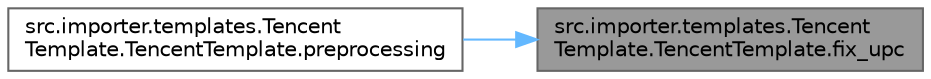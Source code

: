 digraph "src.importer.templates.TencentTemplate.TencentTemplate.fix_upc"
{
 // LATEX_PDF_SIZE
  bgcolor="transparent";
  edge [fontname=Helvetica,fontsize=10,labelfontname=Helvetica,labelfontsize=10];
  node [fontname=Helvetica,fontsize=10,shape=box,height=0.2,width=0.4];
  rankdir="RL";
  Node1 [id="Node000001",label="src.importer.templates.Tencent\lTemplate.TencentTemplate.fix_upc",height=0.2,width=0.4,color="gray40", fillcolor="grey60", style="filled", fontcolor="black",tooltip=" "];
  Node1 -> Node2 [id="edge1_Node000001_Node000002",dir="back",color="steelblue1",style="solid",tooltip=" "];
  Node2 [id="Node000002",label="src.importer.templates.Tencent\lTemplate.TencentTemplate.preprocessing",height=0.2,width=0.4,color="grey40", fillcolor="white", style="filled",URL="$classsrc_1_1importer_1_1templates_1_1_tencent_template_1_1_tencent_template.html#a661b8a22272c15893d3782494d5caf56",tooltip=" "];
}
